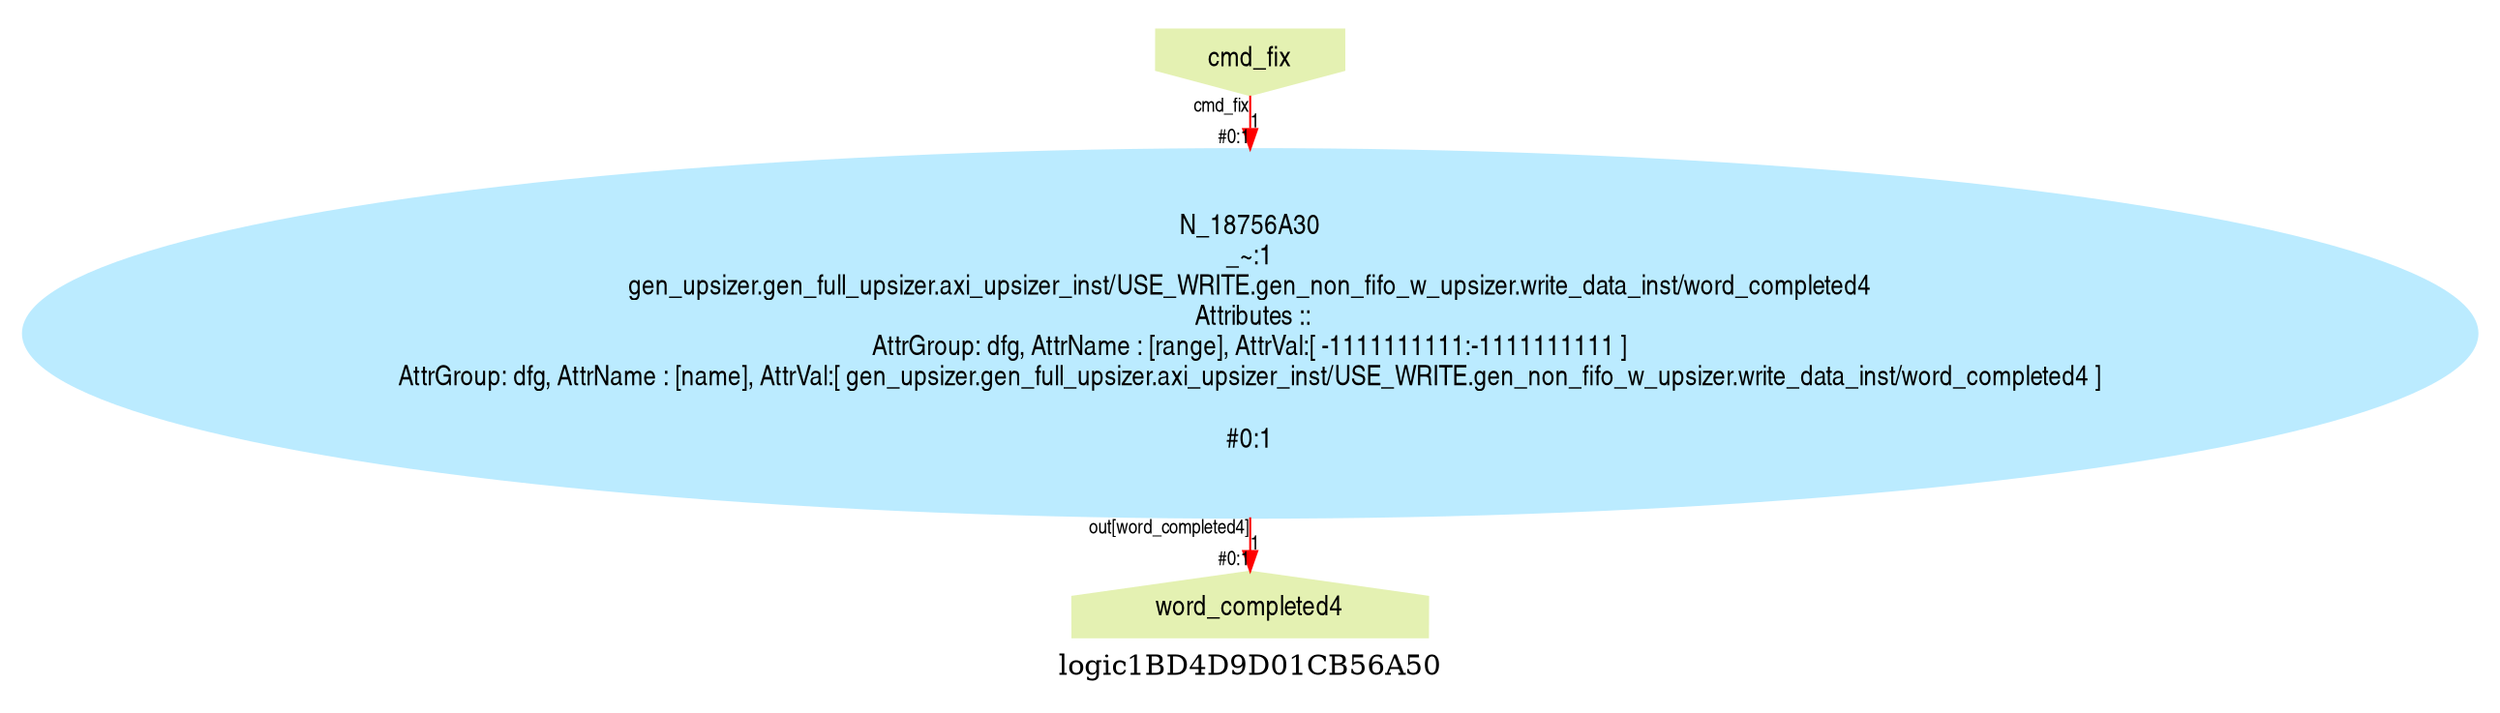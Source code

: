 digraph logic1BD4D9D01CB56A50 {
graph [label="logic1BD4D9D01CB56A50", margin="0.1,0.1", size="100,100", ranksep=0.1, splines=true];
node [style=filled, color="#ffee80", fontname=helveticanarrow];
edge [color="#ff0000", fontsize=10, fontname=helveticanarrow];
{ rank = source;logic1BD4D9D01CB56A50_cmd_fix [label="cmd_fix", shape=invhouse, color="#e4f1b2"];
}
{ rank = sink;logic1BD4D9D01CB56A50_word_completed4 [label="word_completed4", shape=house, color="#e4f1b2"];
}
N_18756A30 [label="N_18756A30\n_~:1\ngen_upsizer.gen_full_upsizer.axi_upsizer_inst/USE_WRITE.gen_non_fifo_w_upsizer.write_data_inst/word_completed4\n Attributes ::\nAttrGroup: dfg, AttrName : [range], AttrVal:[ -1111111111:-1111111111 ]\nAttrGroup: dfg, AttrName : [name], AttrVal:[ gen_upsizer.gen_full_upsizer.axi_upsizer_inst/USE_WRITE.gen_non_fifo_w_upsizer.write_data_inst/word_completed4 ]\n\n#0:1\n", color="#bbebff"];
logic1BD4D9D01CB56A50_cmd_fix -> N_18756A30 [label="1", taillabel=<cmd_fix>, headlabel=<in>, headlabel=<#0:1>];
N_18756A30 -> logic1BD4D9D01CB56A50_word_completed4 [label="1", taillabel=<out[word_completed4]>, headlabel=<word_completed4>, headlabel=<#0:1>];
}
